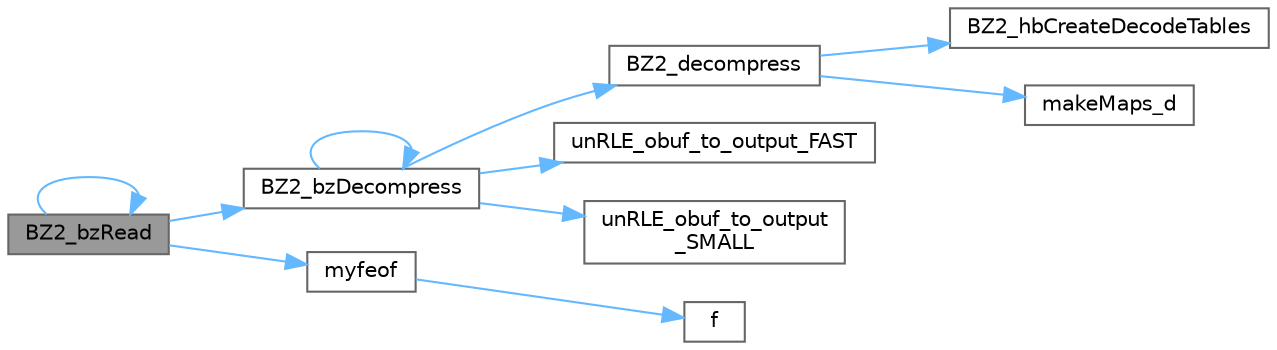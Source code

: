 digraph "BZ2_bzRead"
{
 // LATEX_PDF_SIZE
  bgcolor="transparent";
  edge [fontname=Helvetica,fontsize=10,labelfontname=Helvetica,labelfontsize=10];
  node [fontname=Helvetica,fontsize=10,shape=box,height=0.2,width=0.4];
  rankdir="LR";
  Node1 [id="Node000001",label="BZ2_bzRead",height=0.2,width=0.4,color="gray40", fillcolor="grey60", style="filled", fontcolor="black",tooltip=" "];
  Node1 -> Node2 [id="edge1_Node000001_Node000002",color="steelblue1",style="solid",tooltip=" "];
  Node2 [id="Node000002",label="BZ2_bzDecompress",height=0.2,width=0.4,color="grey40", fillcolor="white", style="filled",URL="$bzlib_8cpp.html#a875293a47fbf77d50e28f69d49a230f7",tooltip=" "];
  Node2 -> Node2 [id="edge2_Node000002_Node000002",color="steelblue1",style="solid",tooltip=" "];
  Node2 -> Node3 [id="edge3_Node000002_Node000003",color="steelblue1",style="solid",tooltip=" "];
  Node3 [id="Node000003",label="BZ2_decompress",height=0.2,width=0.4,color="grey40", fillcolor="white", style="filled",URL="$decompress_8cpp.html#a4363bf4c57bbccf863c62361e39d2c97",tooltip=" "];
  Node3 -> Node4 [id="edge4_Node000003_Node000004",color="steelblue1",style="solid",tooltip=" "];
  Node4 [id="Node000004",label="BZ2_hbCreateDecodeTables",height=0.2,width=0.4,color="grey40", fillcolor="white", style="filled",URL="$huffman_8cpp.html#a66c46fe4b4330e9d4c4ea76e34792514",tooltip=" "];
  Node3 -> Node5 [id="edge5_Node000003_Node000005",color="steelblue1",style="solid",tooltip=" "];
  Node5 [id="Node000005",label="makeMaps_d",height=0.2,width=0.4,color="grey40", fillcolor="white", style="filled",URL="$decompress_8cpp.html#a953c1b60b78c4785d839efb802ce0e9e",tooltip=" "];
  Node2 -> Node6 [id="edge6_Node000002_Node000006",color="steelblue1",style="solid",tooltip=" "];
  Node6 [id="Node000006",label="unRLE_obuf_to_output_FAST",height=0.2,width=0.4,color="grey40", fillcolor="white", style="filled",URL="$bzlib_8cpp.html#ada45c53ef119d6217bc92ed70fa2c279",tooltip=" "];
  Node2 -> Node7 [id="edge7_Node000002_Node000007",color="steelblue1",style="solid",tooltip=" "];
  Node7 [id="Node000007",label="unRLE_obuf_to_output\l_SMALL",height=0.2,width=0.4,color="grey40", fillcolor="white", style="filled",URL="$bzlib_8cpp.html#a135b6b3de4317705bd7ec86bdbdd823b",tooltip=" "];
  Node1 -> Node1 [id="edge8_Node000001_Node000001",color="steelblue1",style="solid",tooltip=" "];
  Node1 -> Node8 [id="edge9_Node000001_Node000008",color="steelblue1",style="solid",tooltip=" "];
  Node8 [id="Node000008",label="myfeof",height=0.2,width=0.4,color="grey40", fillcolor="white", style="filled",URL="$bzlib_8cpp.html#aef2df9864eeace07385498c14558b4e2",tooltip=" "];
  Node8 -> Node9 [id="edge10_Node000008_Node000009",color="steelblue1",style="solid",tooltip=" "];
  Node9 [id="Node000009",label="f",height=0.2,width=0.4,color="grey40", fillcolor="white", style="filled",URL="$cxx11__tensor__map_8cpp.html#a7f507fea02198f6cb81c86640c7b1a4e",tooltip=" "];
}
